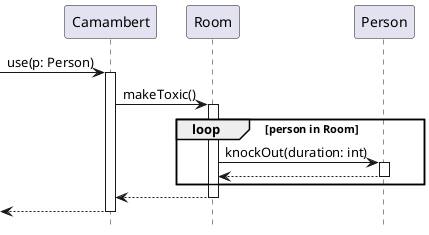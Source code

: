 @startuml camambert-sequence

hide footbox

 -> Camambert ++: use(p: Person)
    Camambert -> Room ++: makeToxic()
    loop person in Room
        Room -> Person ++: knockOut(duration: int)
        Room <-- Person --
    end
Camambert <-- Room --
<-- Camambert --
	
@enduml